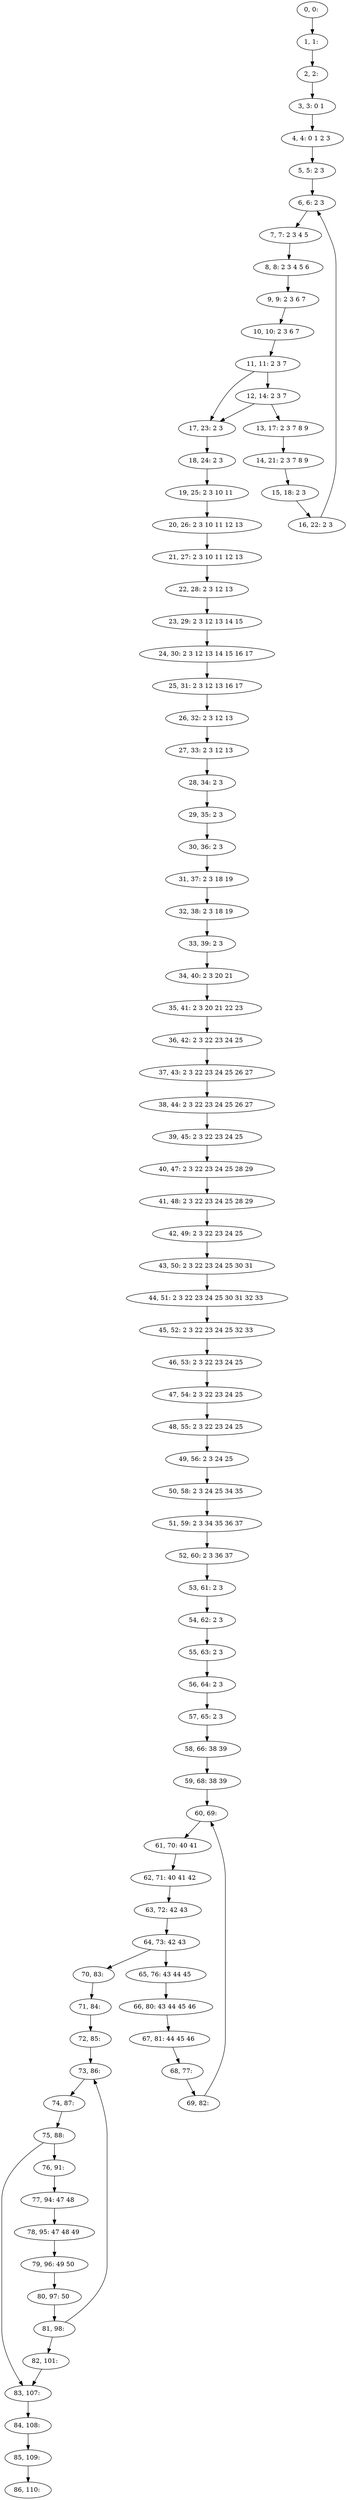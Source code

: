 digraph G {
0[label="0, 0: "];
1[label="1, 1: "];
2[label="2, 2: "];
3[label="3, 3: 0 1 "];
4[label="4, 4: 0 1 2 3 "];
5[label="5, 5: 2 3 "];
6[label="6, 6: 2 3 "];
7[label="7, 7: 2 3 4 5 "];
8[label="8, 8: 2 3 4 5 6 "];
9[label="9, 9: 2 3 6 7 "];
10[label="10, 10: 2 3 6 7 "];
11[label="11, 11: 2 3 7 "];
12[label="12, 14: 2 3 7 "];
13[label="13, 17: 2 3 7 8 9 "];
14[label="14, 21: 2 3 7 8 9 "];
15[label="15, 18: 2 3 "];
16[label="16, 22: 2 3 "];
17[label="17, 23: 2 3 "];
18[label="18, 24: 2 3 "];
19[label="19, 25: 2 3 10 11 "];
20[label="20, 26: 2 3 10 11 12 13 "];
21[label="21, 27: 2 3 10 11 12 13 "];
22[label="22, 28: 2 3 12 13 "];
23[label="23, 29: 2 3 12 13 14 15 "];
24[label="24, 30: 2 3 12 13 14 15 16 17 "];
25[label="25, 31: 2 3 12 13 16 17 "];
26[label="26, 32: 2 3 12 13 "];
27[label="27, 33: 2 3 12 13 "];
28[label="28, 34: 2 3 "];
29[label="29, 35: 2 3 "];
30[label="30, 36: 2 3 "];
31[label="31, 37: 2 3 18 19 "];
32[label="32, 38: 2 3 18 19 "];
33[label="33, 39: 2 3 "];
34[label="34, 40: 2 3 20 21 "];
35[label="35, 41: 2 3 20 21 22 23 "];
36[label="36, 42: 2 3 22 23 24 25 "];
37[label="37, 43: 2 3 22 23 24 25 26 27 "];
38[label="38, 44: 2 3 22 23 24 25 26 27 "];
39[label="39, 45: 2 3 22 23 24 25 "];
40[label="40, 47: 2 3 22 23 24 25 28 29 "];
41[label="41, 48: 2 3 22 23 24 25 28 29 "];
42[label="42, 49: 2 3 22 23 24 25 "];
43[label="43, 50: 2 3 22 23 24 25 30 31 "];
44[label="44, 51: 2 3 22 23 24 25 30 31 32 33 "];
45[label="45, 52: 2 3 22 23 24 25 32 33 "];
46[label="46, 53: 2 3 22 23 24 25 "];
47[label="47, 54: 2 3 22 23 24 25 "];
48[label="48, 55: 2 3 22 23 24 25 "];
49[label="49, 56: 2 3 24 25 "];
50[label="50, 58: 2 3 24 25 34 35 "];
51[label="51, 59: 2 3 34 35 36 37 "];
52[label="52, 60: 2 3 36 37 "];
53[label="53, 61: 2 3 "];
54[label="54, 62: 2 3 "];
55[label="55, 63: 2 3 "];
56[label="56, 64: 2 3 "];
57[label="57, 65: 2 3 "];
58[label="58, 66: 38 39 "];
59[label="59, 68: 38 39 "];
60[label="60, 69: "];
61[label="61, 70: 40 41 "];
62[label="62, 71: 40 41 42 "];
63[label="63, 72: 42 43 "];
64[label="64, 73: 42 43 "];
65[label="65, 76: 43 44 45 "];
66[label="66, 80: 43 44 45 46 "];
67[label="67, 81: 44 45 46 "];
68[label="68, 77: "];
69[label="69, 82: "];
70[label="70, 83: "];
71[label="71, 84: "];
72[label="72, 85: "];
73[label="73, 86: "];
74[label="74, 87: "];
75[label="75, 88: "];
76[label="76, 91: "];
77[label="77, 94: 47 48 "];
78[label="78, 95: 47 48 49 "];
79[label="79, 96: 49 50 "];
80[label="80, 97: 50 "];
81[label="81, 98: "];
82[label="82, 101: "];
83[label="83, 107: "];
84[label="84, 108: "];
85[label="85, 109: "];
86[label="86, 110: "];
0->1 ;
1->2 ;
2->3 ;
3->4 ;
4->5 ;
5->6 ;
6->7 ;
7->8 ;
8->9 ;
9->10 ;
10->11 ;
11->12 ;
11->17 ;
12->13 ;
12->17 ;
13->14 ;
14->15 ;
15->16 ;
16->6 ;
17->18 ;
18->19 ;
19->20 ;
20->21 ;
21->22 ;
22->23 ;
23->24 ;
24->25 ;
25->26 ;
26->27 ;
27->28 ;
28->29 ;
29->30 ;
30->31 ;
31->32 ;
32->33 ;
33->34 ;
34->35 ;
35->36 ;
36->37 ;
37->38 ;
38->39 ;
39->40 ;
40->41 ;
41->42 ;
42->43 ;
43->44 ;
44->45 ;
45->46 ;
46->47 ;
47->48 ;
48->49 ;
49->50 ;
50->51 ;
51->52 ;
52->53 ;
53->54 ;
54->55 ;
55->56 ;
56->57 ;
57->58 ;
58->59 ;
59->60 ;
60->61 ;
61->62 ;
62->63 ;
63->64 ;
64->65 ;
64->70 ;
65->66 ;
66->67 ;
67->68 ;
68->69 ;
69->60 ;
70->71 ;
71->72 ;
72->73 ;
73->74 ;
74->75 ;
75->76 ;
75->83 ;
76->77 ;
77->78 ;
78->79 ;
79->80 ;
80->81 ;
81->82 ;
81->73 ;
82->83 ;
83->84 ;
84->85 ;
85->86 ;
}
